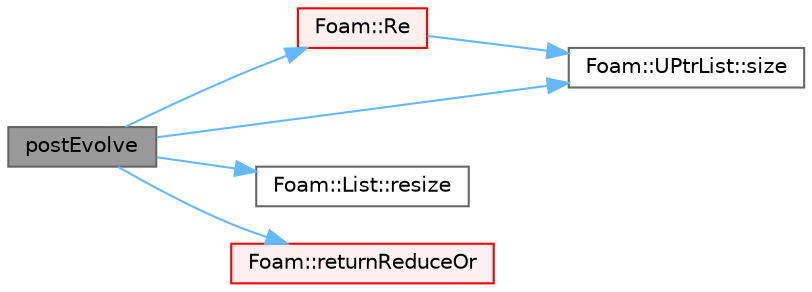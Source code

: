 digraph "postEvolve"
{
 // LATEX_PDF_SIZE
  bgcolor="transparent";
  edge [fontname=Helvetica,fontsize=10,labelfontname=Helvetica,labelfontsize=10];
  node [fontname=Helvetica,fontsize=10,shape=box,height=0.2,width=0.4];
  rankdir="LR";
  Node1 [id="Node000001",label="postEvolve",height=0.2,width=0.4,color="gray40", fillcolor="grey60", style="filled", fontcolor="black",tooltip=" "];
  Node1 -> Node2 [id="edge1_Node000001_Node000002",color="steelblue1",style="solid",tooltip=" "];
  Node2 [id="Node000002",label="Foam::Re",height=0.2,width=0.4,color="red", fillcolor="#FFF0F0", style="filled",URL="$namespaceFoam.html#aba66084a6e7a4db11e6f363288e9108f",tooltip=" "];
  Node2 -> Node6 [id="edge2_Node000002_Node000006",color="steelblue1",style="solid",tooltip=" "];
  Node6 [id="Node000006",label="Foam::UPtrList::size",height=0.2,width=0.4,color="grey40", fillcolor="white", style="filled",URL="$classFoam_1_1UPtrList.html#a95603446b248fe1ecf5dc59bcc2eaff0",tooltip=" "];
  Node1 -> Node7 [id="edge3_Node000001_Node000007",color="steelblue1",style="solid",tooltip=" "];
  Node7 [id="Node000007",label="Foam::List::resize",height=0.2,width=0.4,color="grey40", fillcolor="white", style="filled",URL="$classFoam_1_1List.html#abcfb5796d79fe232cf87a5271bcc8a3a",tooltip=" "];
  Node1 -> Node8 [id="edge4_Node000001_Node000008",color="steelblue1",style="solid",tooltip=" "];
  Node8 [id="Node000008",label="Foam::returnReduceOr",height=0.2,width=0.4,color="red", fillcolor="#FFF0F0", style="filled",URL="$namespaceFoam.html#a2e469ccb2cea405f7ddd435d8de00ceb",tooltip=" "];
  Node1 -> Node6 [id="edge5_Node000001_Node000006",color="steelblue1",style="solid",tooltip=" "];
}
